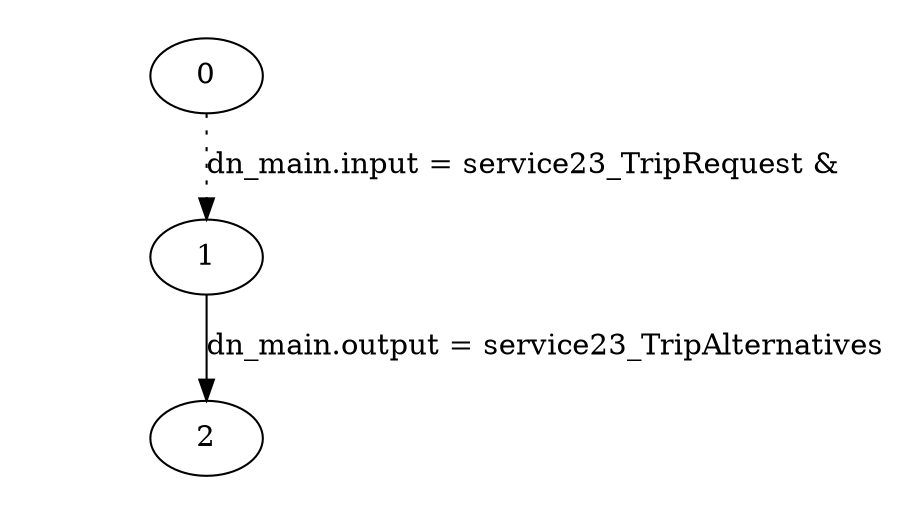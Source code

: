 digraph plan_fsm {
ratio="1.3";
margin="0.2";
size="8.0,11.4";
"0" -> "1" [style=dotted label="dn_main.input = service23_TripRequest &\n"]
"1" -> "2" [label="dn_main.output = service23_TripAlternatives"]
}

